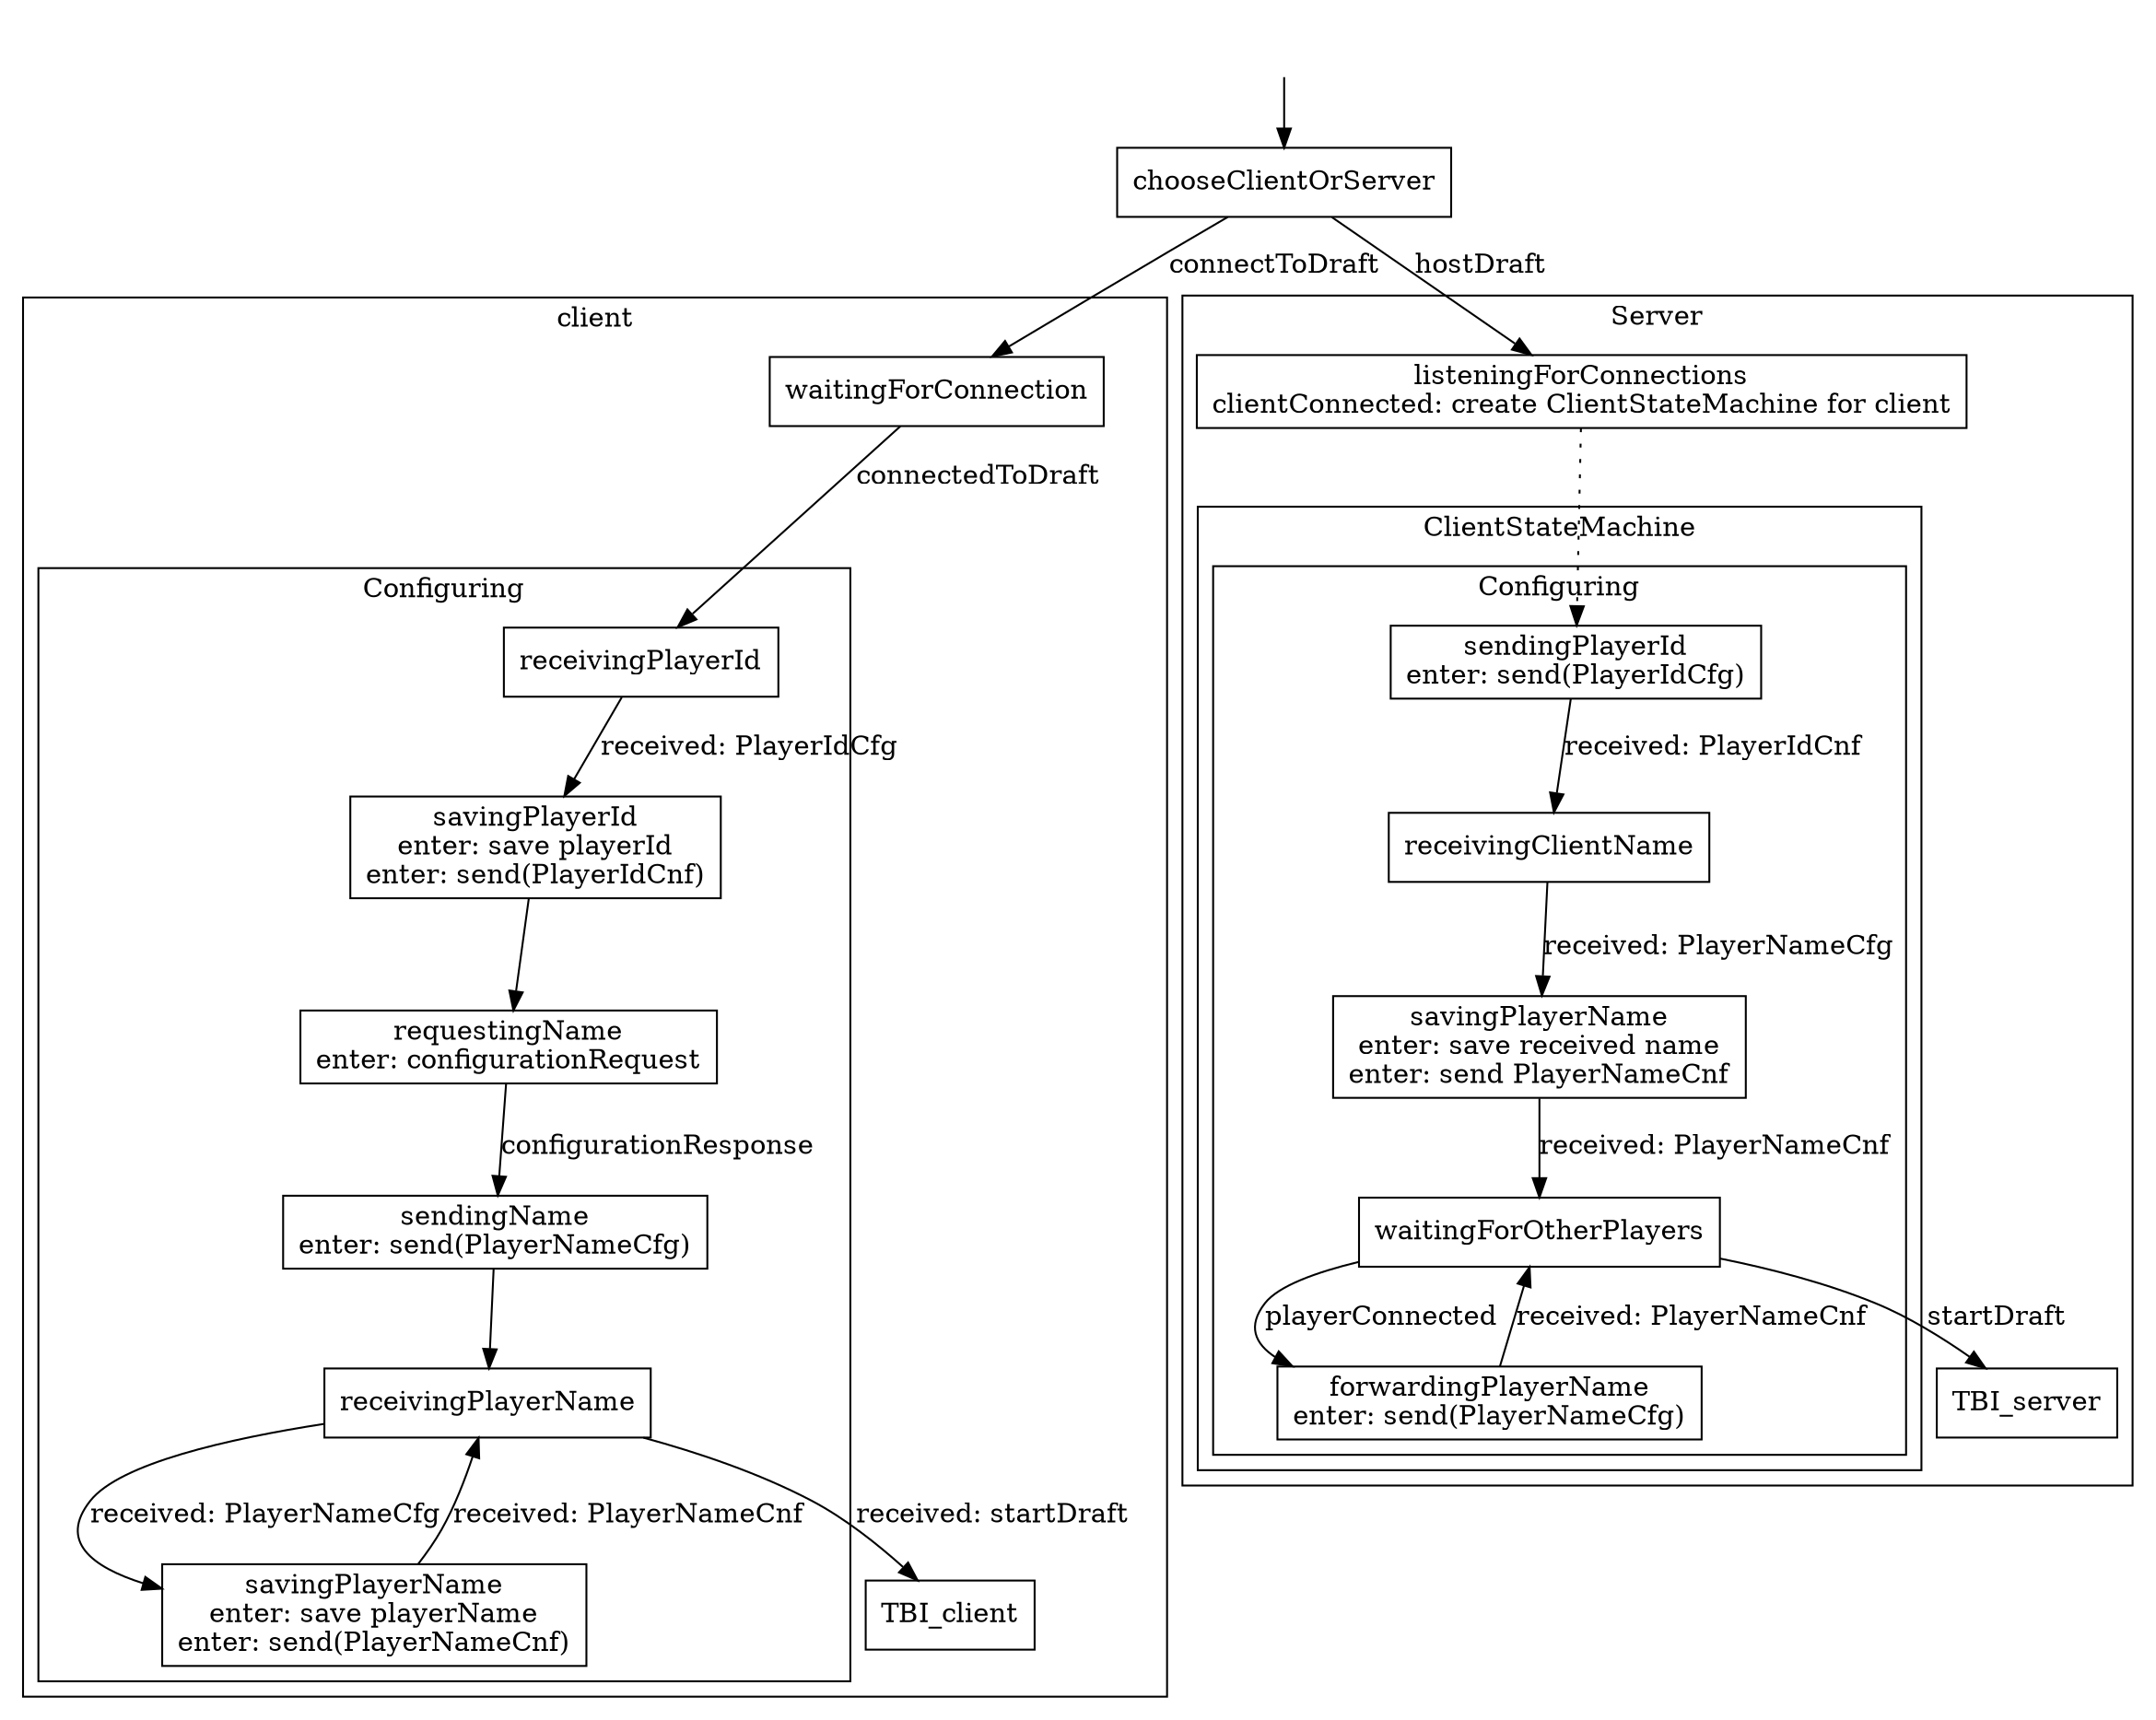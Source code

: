 digraph G {
  node [shape=box];

  subgraph cluster1 {
    label = "client";

    subgraph cluster11 {
      label = "Configuring";

      savingPlayerId [label = "savingPlayerId\nenter: save playerId\nenter: send(PlayerIdCnf)"];
      requestingName_client [label = "requestingName\nenter: configurationRequest"];
      sendingName_client [label = "sendingName\nenter: send(PlayerNameCfg)"];
      savingPlayerName_client [label = "savingPlayerName\nenter: save playerName\nenter: send(PlayerNameCnf)"];

      receivingPlayerId -> savingPlayerId [label = "received: PlayerIdCfg"];
      savingPlayerId -> requestingName_client;
      requestingName_client -> sendingName_client [label = "configurationResponse"];
      sendingName_client -> receivingPlayerName;
      receivingPlayerName -> savingPlayerName_client [label = "received: PlayerNameCfg"];
      savingPlayerName_client -> receivingPlayerName [label = "received: PlayerNameCnf"];
    }

    receivingPlayerName -> TBI_client [label = "received: startDraft"];
    waitingForConnection -> receivingPlayerId [label = "connectedToDraft"];
  }

  subgraph cluster2 {
    label = "Server";

    listeningForConnections [label = "listeningForConnections\nclientConnected: create ClientStateMachine for client"];

    subgraph cluster21 {
      label = "ClientStateMachine";
  
      subgraph cluster211 {
        label = "Configuring";

	sendingPlayerId [label = "sendingPlayerId\nenter: send(PlayerIdCfg)"];
 	savingPlayerName_server [label = "savingPlayerName\nenter: save received name\nenter: send PlayerNameCnf"];
	waitingForOtherPlayers;
 	forwardingPlayerName [label = "forwardingPlayerName\nenter: send(PlayerNameCfg)"];

	sendingPlayerId -> receivingClientName [label = "received: PlayerIdCnf"];
	receivingClientName -> savingPlayerName_server [label = "received: PlayerNameCfg"];
	savingPlayerName_server -> waitingForOtherPlayers [label = "received: PlayerNameCnf"];
	waitingForOtherPlayers -> forwardingPlayerName [label = "playerConnected"];
	forwardingPlayerName -> waitingForOtherPlayers [label = "received: PlayerNameCnf"];
      }
    } 

    listeningForConnections -> sendingPlayerId [style=dotted];
    waitingForOtherPlayers -> TBI_server [label = "startDraft"];
  }

  null [shape = plaintext label=""];
  null -> chooseClientOrServer;
  chooseClientOrServer -> waitingForConnection [label = "connectToDraft"];
  chooseClientOrServer -> listeningForConnections [label = "hostDraft"];
}